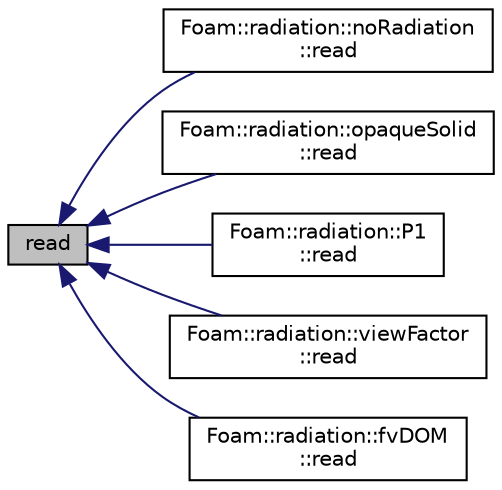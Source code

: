 digraph "read"
{
  bgcolor="transparent";
  edge [fontname="Helvetica",fontsize="10",labelfontname="Helvetica",labelfontsize="10"];
  node [fontname="Helvetica",fontsize="10",shape=record];
  rankdir="LR";
  Node1 [label="read",height=0.2,width=0.4,color="black", fillcolor="grey75", style="filled", fontcolor="black"];
  Node1 -> Node2 [dir="back",color="midnightblue",fontsize="10",style="solid",fontname="Helvetica"];
  Node2 [label="Foam::radiation::noRadiation\l::read",height=0.2,width=0.4,color="black",URL="$a01686.html#af816873151ddb0126e98bb2f914d8ed5",tooltip="Read radiationProperties dictionary. "];
  Node1 -> Node3 [dir="back",color="midnightblue",fontsize="10",style="solid",fontname="Helvetica"];
  Node3 [label="Foam::radiation::opaqueSolid\l::read",height=0.2,width=0.4,color="black",URL="$a01757.html#af816873151ddb0126e98bb2f914d8ed5",tooltip="Read radiationProperties dictionary. "];
  Node1 -> Node4 [dir="back",color="midnightblue",fontsize="10",style="solid",fontname="Helvetica"];
  Node4 [label="Foam::radiation::P1\l::read",height=0.2,width=0.4,color="black",URL="$a01798.html#af816873151ddb0126e98bb2f914d8ed5",tooltip="Read radiation properties dictionary. "];
  Node1 -> Node5 [dir="back",color="midnightblue",fontsize="10",style="solid",fontname="Helvetica"];
  Node5 [label="Foam::radiation::viewFactor\l::read",height=0.2,width=0.4,color="black",URL="$a02917.html#af816873151ddb0126e98bb2f914d8ed5",tooltip="Read radiation properties dictionary. "];
  Node1 -> Node6 [dir="back",color="midnightblue",fontsize="10",style="solid",fontname="Helvetica"];
  Node6 [label="Foam::radiation::fvDOM\l::read",height=0.2,width=0.4,color="black",URL="$a00888.html#af816873151ddb0126e98bb2f914d8ed5",tooltip="Read radiation properties dictionary. "];
}
